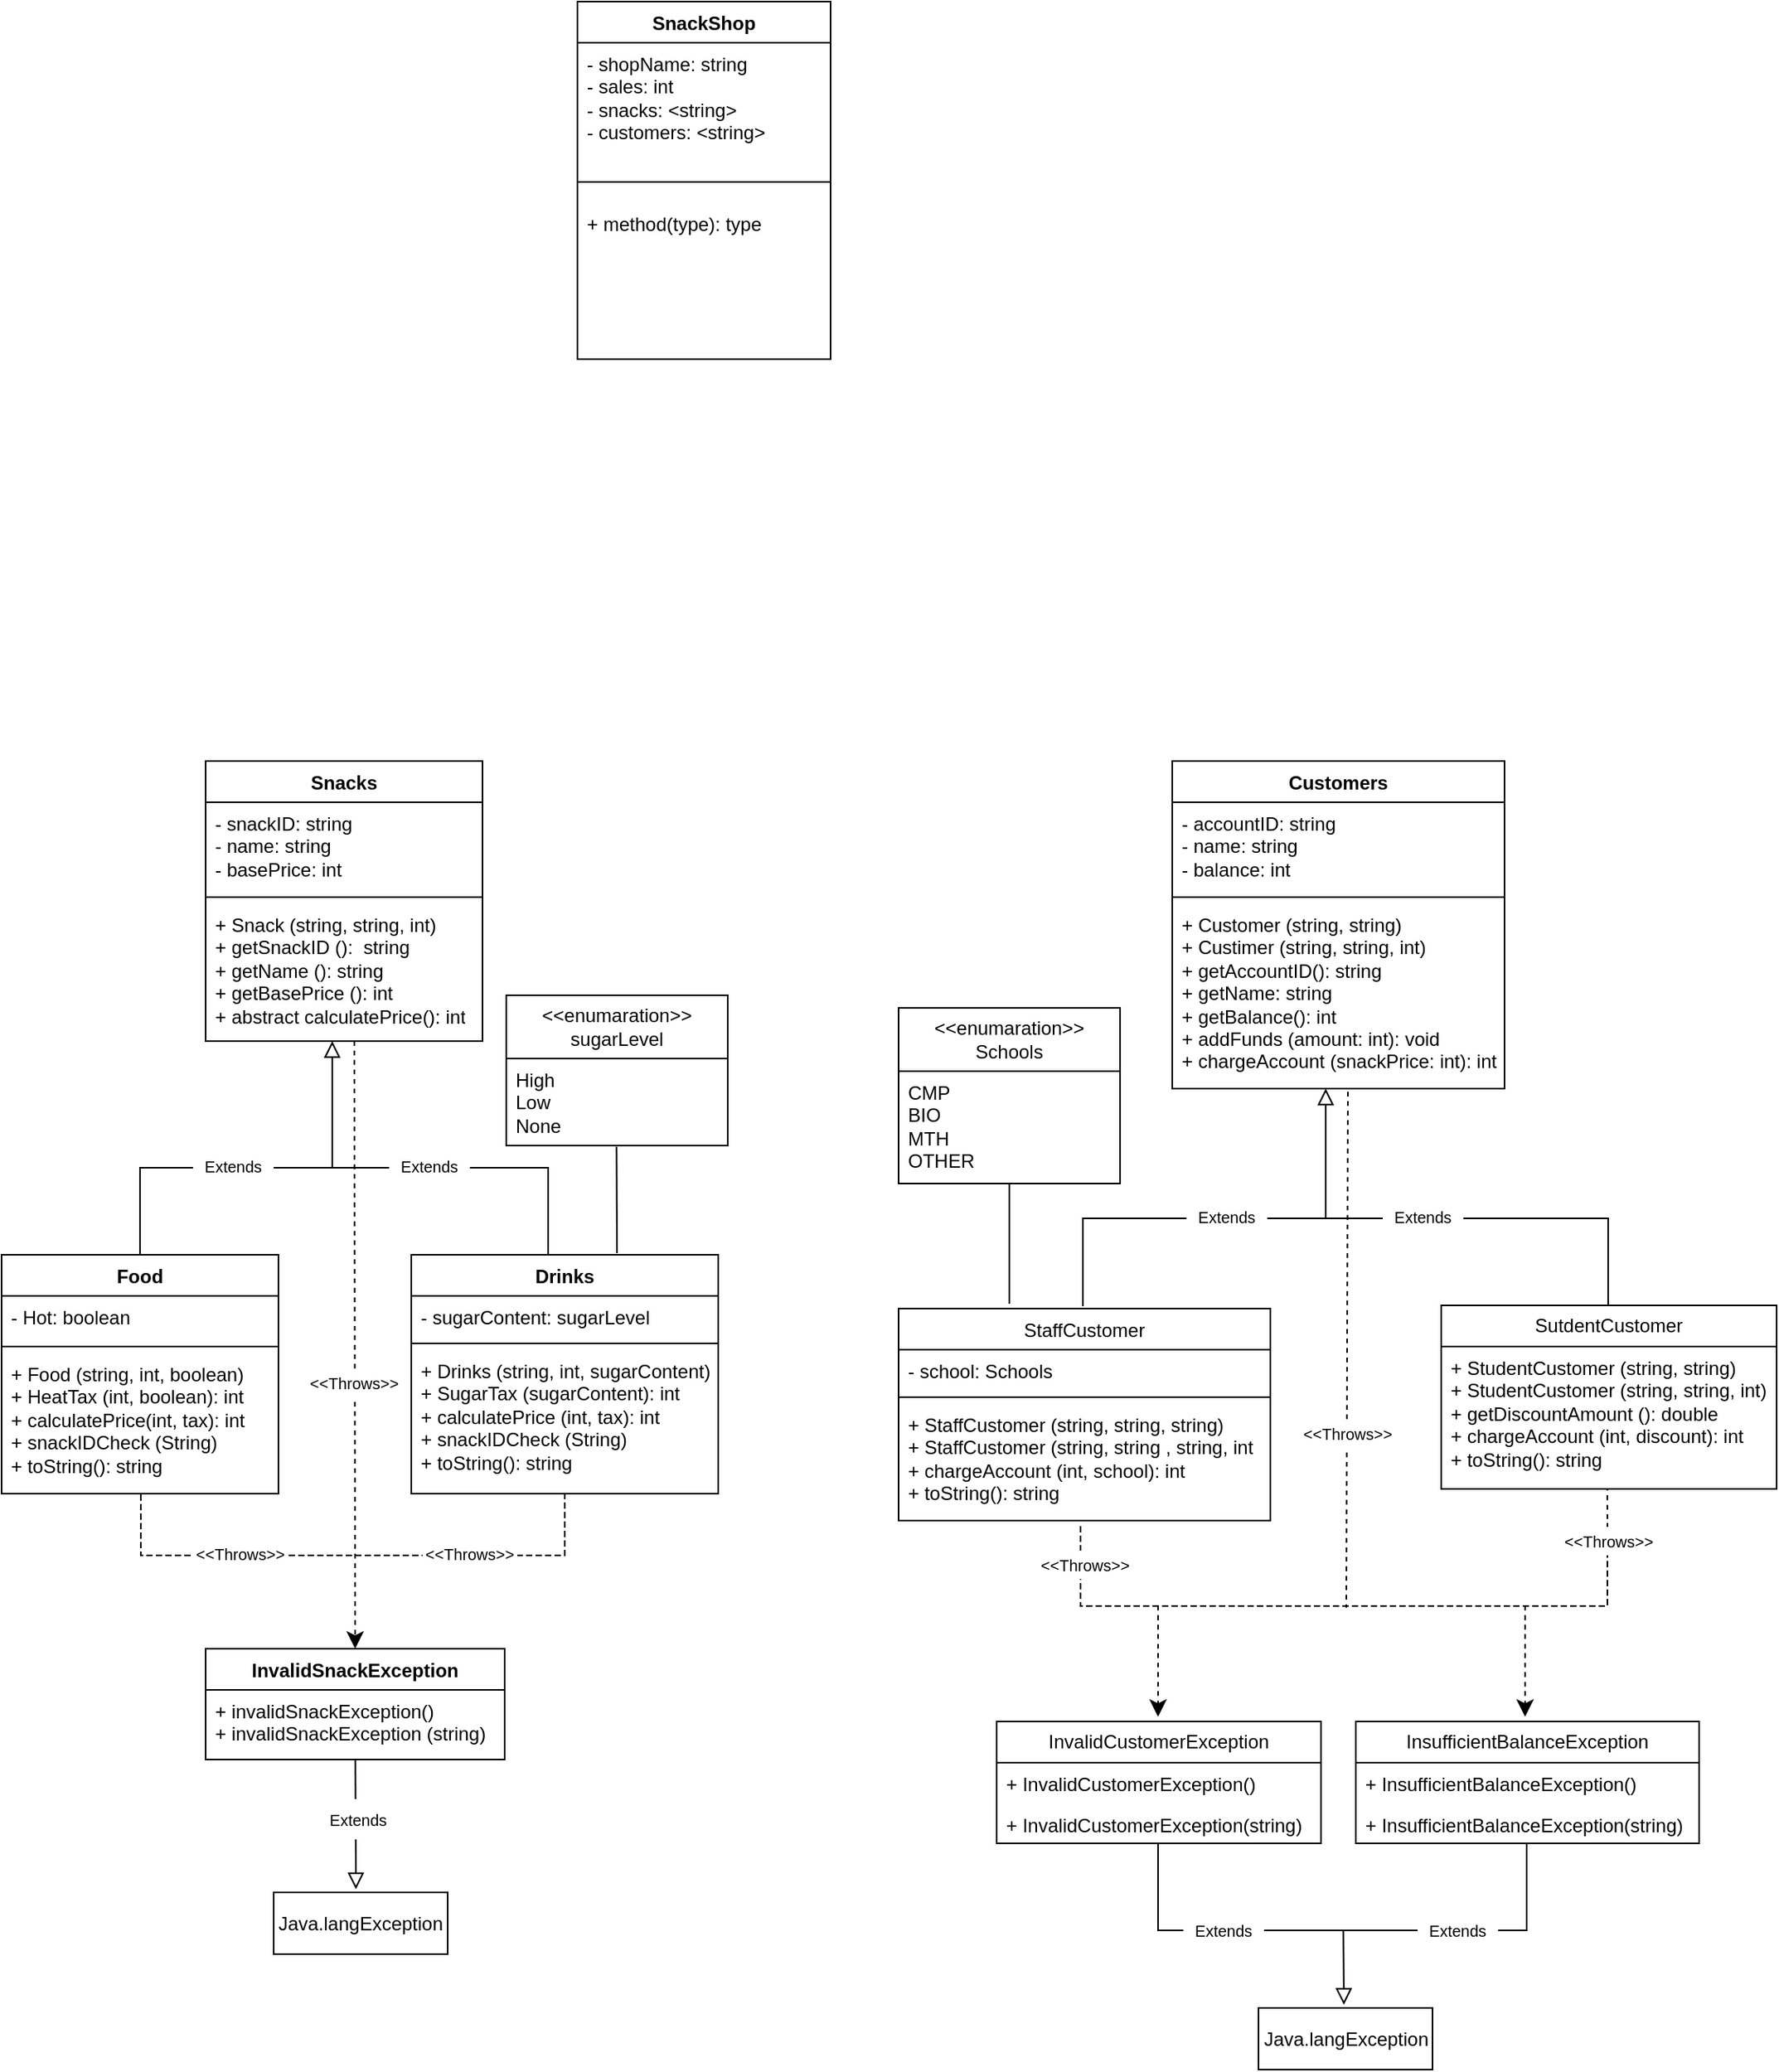 <mxfile version="24.2.3" type="github">
  <diagram name="Page-1" id="tVBM0BkGy3Blwydw3Kbp">
    <mxGraphModel dx="1564" dy="913" grid="0" gridSize="10" guides="1" tooltips="1" connect="1" arrows="1" fold="1" page="0" pageScale="1" pageWidth="850" pageHeight="1100" math="0" shadow="0">
      <root>
        <mxCell id="0" />
        <mxCell id="1" parent="0" />
        <mxCell id="iGVqIpidSkLBgFhA71UM-49" value="SnackShop" style="swimlane;fontStyle=1;align=center;verticalAlign=top;childLayout=stackLayout;horizontal=1;startSize=26;horizontalStack=0;resizeParent=1;resizeParentMax=0;resizeLast=0;collapsible=1;marginBottom=0;whiteSpace=wrap;html=1;" vertex="1" parent="1">
          <mxGeometry x="563" y="213" width="160" height="226" as="geometry" />
        </mxCell>
        <mxCell id="iGVqIpidSkLBgFhA71UM-50" value="- shopName: string&lt;div&gt;- sales: int&lt;/div&gt;&lt;div&gt;- snacks: &amp;lt;string&amp;gt;&lt;/div&gt;&lt;div&gt;- customers: &amp;lt;string&amp;gt;&lt;/div&gt;" style="text;strokeColor=none;fillColor=none;align=left;verticalAlign=top;spacingLeft=4;spacingRight=4;overflow=hidden;rotatable=0;points=[[0,0.5],[1,0.5]];portConstraint=eastwest;whiteSpace=wrap;html=1;" vertex="1" parent="iGVqIpidSkLBgFhA71UM-49">
          <mxGeometry y="26" width="160" height="75" as="geometry" />
        </mxCell>
        <mxCell id="iGVqIpidSkLBgFhA71UM-51" value="" style="line;strokeWidth=1;fillColor=none;align=left;verticalAlign=middle;spacingTop=-1;spacingLeft=3;spacingRight=3;rotatable=0;labelPosition=right;points=[];portConstraint=eastwest;strokeColor=inherit;" vertex="1" parent="iGVqIpidSkLBgFhA71UM-49">
          <mxGeometry y="101" width="160" height="26" as="geometry" />
        </mxCell>
        <mxCell id="iGVqIpidSkLBgFhA71UM-52" value="+ method(type): type" style="text;strokeColor=none;fillColor=none;align=left;verticalAlign=top;spacingLeft=4;spacingRight=4;overflow=hidden;rotatable=0;points=[[0,0.5],[1,0.5]];portConstraint=eastwest;whiteSpace=wrap;html=1;" vertex="1" parent="iGVqIpidSkLBgFhA71UM-49">
          <mxGeometry y="127" width="160" height="99" as="geometry" />
        </mxCell>
        <mxCell id="iGVqIpidSkLBgFhA71UM-138" value="" style="group" vertex="1" connectable="0" parent="1">
          <mxGeometry x="766" y="693" width="555" height="827" as="geometry" />
        </mxCell>
        <mxCell id="iGVqIpidSkLBgFhA71UM-27" value="Customers" style="swimlane;fontStyle=1;align=center;verticalAlign=top;childLayout=stackLayout;horizontal=1;startSize=26;horizontalStack=0;resizeParent=1;resizeParentMax=0;resizeLast=0;collapsible=1;marginBottom=0;whiteSpace=wrap;html=1;" vertex="1" parent="iGVqIpidSkLBgFhA71UM-138">
          <mxGeometry x="173" width="210" height="207" as="geometry" />
        </mxCell>
        <mxCell id="iGVqIpidSkLBgFhA71UM-28" value="- accountID: string&lt;div&gt;- name: string&lt;/div&gt;&lt;div&gt;- balance: int&lt;/div&gt;" style="text;strokeColor=none;fillColor=none;align=left;verticalAlign=top;spacingLeft=4;spacingRight=4;overflow=hidden;rotatable=0;points=[[0,0.5],[1,0.5]];portConstraint=eastwest;whiteSpace=wrap;html=1;" vertex="1" parent="iGVqIpidSkLBgFhA71UM-27">
          <mxGeometry y="26" width="210" height="56" as="geometry" />
        </mxCell>
        <mxCell id="iGVqIpidSkLBgFhA71UM-29" value="" style="line;strokeWidth=1;fillColor=none;align=left;verticalAlign=middle;spacingTop=-1;spacingLeft=3;spacingRight=3;rotatable=0;labelPosition=right;points=[];portConstraint=eastwest;strokeColor=inherit;" vertex="1" parent="iGVqIpidSkLBgFhA71UM-27">
          <mxGeometry y="82" width="210" height="8" as="geometry" />
        </mxCell>
        <mxCell id="iGVqIpidSkLBgFhA71UM-30" value="+ Customer (string, string)&lt;div&gt;+ Custimer (string, string, int)&lt;/div&gt;&lt;div&gt;+ getAccountID(): string&lt;/div&gt;&lt;div&gt;+ getName: string&lt;/div&gt;&lt;div&gt;+ getBalance(): int&lt;/div&gt;&lt;div&gt;+ addFunds (amount: int): void&lt;/div&gt;&lt;div&gt;+ chargeAccount (snackPrice: int): int&lt;/div&gt;" style="text;strokeColor=none;fillColor=none;align=left;verticalAlign=top;spacingLeft=4;spacingRight=4;overflow=hidden;rotatable=0;points=[[0,0.5],[1,0.5]];portConstraint=eastwest;whiteSpace=wrap;html=1;" vertex="1" parent="iGVqIpidSkLBgFhA71UM-27">
          <mxGeometry y="90" width="210" height="117" as="geometry" />
        </mxCell>
        <mxCell id="iGVqIpidSkLBgFhA71UM-31" value="SutdentCustomer" style="swimlane;fontStyle=0;childLayout=stackLayout;horizontal=1;startSize=26;fillColor=none;horizontalStack=0;resizeParent=1;resizeParentMax=0;resizeLast=0;collapsible=1;marginBottom=0;whiteSpace=wrap;html=1;" vertex="1" parent="iGVqIpidSkLBgFhA71UM-138">
          <mxGeometry x="343" y="344" width="212" height="116" as="geometry" />
        </mxCell>
        <mxCell id="iGVqIpidSkLBgFhA71UM-32" value="+ StudentCustomer (string, string)&lt;div&gt;+ StudentCustomer (string, string, int)&lt;br&gt;&lt;/div&gt;&lt;div&gt;&lt;span style=&quot;background-color: initial;&quot;&gt;+ getDiscountAmount (): double&lt;/span&gt;&lt;br&gt;&lt;/div&gt;&lt;div&gt;&lt;div&gt;+ chargeAccount (int, discount): int&lt;br&gt;&lt;/div&gt;&lt;/div&gt;&lt;div&gt;+ toString(): string&lt;/div&gt;" style="text;strokeColor=none;fillColor=none;align=left;verticalAlign=top;spacingLeft=4;spacingRight=4;overflow=hidden;rotatable=0;points=[[0,0.5],[1,0.5]];portConstraint=eastwest;whiteSpace=wrap;html=1;" vertex="1" parent="iGVqIpidSkLBgFhA71UM-31">
          <mxGeometry y="26" width="212" height="90" as="geometry" />
        </mxCell>
        <mxCell id="iGVqIpidSkLBgFhA71UM-33" value="&lt;span style=&quot;font-weight: 400;&quot;&gt;StaffCustomer&lt;/span&gt;" style="swimlane;fontStyle=1;align=center;verticalAlign=top;childLayout=stackLayout;horizontal=1;startSize=26;horizontalStack=0;resizeParent=1;resizeParentMax=0;resizeLast=0;collapsible=1;marginBottom=0;whiteSpace=wrap;html=1;" vertex="1" parent="iGVqIpidSkLBgFhA71UM-138">
          <mxGeometry y="346" width="235" height="134" as="geometry" />
        </mxCell>
        <mxCell id="iGVqIpidSkLBgFhA71UM-34" value="- school: Schools" style="text;strokeColor=none;fillColor=none;align=left;verticalAlign=top;spacingLeft=4;spacingRight=4;overflow=hidden;rotatable=0;points=[[0,0.5],[1,0.5]];portConstraint=eastwest;whiteSpace=wrap;html=1;" vertex="1" parent="iGVqIpidSkLBgFhA71UM-33">
          <mxGeometry y="26" width="235" height="26" as="geometry" />
        </mxCell>
        <mxCell id="iGVqIpidSkLBgFhA71UM-35" value="" style="line;strokeWidth=1;fillColor=none;align=left;verticalAlign=middle;spacingTop=-1;spacingLeft=3;spacingRight=3;rotatable=0;labelPosition=right;points=[];portConstraint=eastwest;strokeColor=inherit;" vertex="1" parent="iGVqIpidSkLBgFhA71UM-33">
          <mxGeometry y="52" width="235" height="8" as="geometry" />
        </mxCell>
        <mxCell id="iGVqIpidSkLBgFhA71UM-36" value="+ StaffCustomer (string, string, string)&lt;div&gt;+ StaffCustomer (string, string , string, int&lt;br&gt;&lt;div&gt;&lt;span style=&quot;background-color: initial;&quot;&gt;+ chargeAccount (int, school): int&lt;/span&gt;&lt;br&gt;&lt;/div&gt;&lt;div&gt;&lt;span style=&quot;background-color: initial;&quot;&gt;+ toString(): string&lt;/span&gt;&lt;/div&gt;&lt;div&gt;&lt;br&gt;&lt;/div&gt;&lt;/div&gt;" style="text;strokeColor=none;fillColor=none;align=left;verticalAlign=top;spacingLeft=4;spacingRight=4;overflow=hidden;rotatable=0;points=[[0,0.5],[1,0.5]];portConstraint=eastwest;whiteSpace=wrap;html=1;" vertex="1" parent="iGVqIpidSkLBgFhA71UM-33">
          <mxGeometry y="60" width="235" height="74" as="geometry" />
        </mxCell>
        <mxCell id="iGVqIpidSkLBgFhA71UM-41" value="InvalidCustomerException" style="swimlane;fontStyle=0;childLayout=stackLayout;horizontal=1;startSize=26;fillColor=none;horizontalStack=0;resizeParent=1;resizeParentMax=0;resizeLast=0;collapsible=1;marginBottom=0;whiteSpace=wrap;html=1;" vertex="1" parent="iGVqIpidSkLBgFhA71UM-138">
          <mxGeometry x="62" y="607" width="205" height="77" as="geometry" />
        </mxCell>
        <mxCell id="iGVqIpidSkLBgFhA71UM-42" value="&lt;span style=&quot;text-align: center;&quot;&gt;+ InvalidCustomerException()&lt;/span&gt;" style="text;strokeColor=none;fillColor=none;align=left;verticalAlign=top;spacingLeft=4;spacingRight=4;overflow=hidden;rotatable=0;points=[[0,0.5],[1,0.5]];portConstraint=eastwest;whiteSpace=wrap;html=1;" vertex="1" parent="iGVqIpidSkLBgFhA71UM-41">
          <mxGeometry y="26" width="205" height="26" as="geometry" />
        </mxCell>
        <mxCell id="iGVqIpidSkLBgFhA71UM-43" value="&lt;span style=&quot;text-align: center;&quot;&gt;+ InvalidCustomerException(string)&lt;/span&gt;" style="text;strokeColor=none;fillColor=none;align=left;verticalAlign=top;spacingLeft=4;spacingRight=4;overflow=hidden;rotatable=0;points=[[0,0.5],[1,0.5]];portConstraint=eastwest;whiteSpace=wrap;html=1;" vertex="1" parent="iGVqIpidSkLBgFhA71UM-41">
          <mxGeometry y="52" width="205" height="25" as="geometry" />
        </mxCell>
        <mxCell id="iGVqIpidSkLBgFhA71UM-44" value="InsufficientBalanceException" style="swimlane;fontStyle=0;childLayout=stackLayout;horizontal=1;startSize=26;fillColor=none;horizontalStack=0;resizeParent=1;resizeParentMax=0;resizeLast=0;collapsible=1;marginBottom=0;whiteSpace=wrap;html=1;" vertex="1" parent="iGVqIpidSkLBgFhA71UM-138">
          <mxGeometry x="289" y="607" width="217" height="77" as="geometry" />
        </mxCell>
        <mxCell id="iGVqIpidSkLBgFhA71UM-45" value="&lt;span style=&quot;text-align: center;&quot;&gt;+&amp;nbsp;&lt;/span&gt;&lt;span style=&quot;text-align: center;&quot;&gt;InsufficientBalanceException()&lt;/span&gt;" style="text;strokeColor=none;fillColor=none;align=left;verticalAlign=top;spacingLeft=4;spacingRight=4;overflow=hidden;rotatable=0;points=[[0,0.5],[1,0.5]];portConstraint=eastwest;whiteSpace=wrap;html=1;" vertex="1" parent="iGVqIpidSkLBgFhA71UM-44">
          <mxGeometry y="26" width="217" height="26" as="geometry" />
        </mxCell>
        <mxCell id="iGVqIpidSkLBgFhA71UM-46" value="&lt;span style=&quot;text-align: center;&quot;&gt;+ InsufficientBalanceException(string)&lt;/span&gt;" style="text;strokeColor=none;fillColor=none;align=left;verticalAlign=top;spacingLeft=4;spacingRight=4;overflow=hidden;rotatable=0;points=[[0,0.5],[1,0.5]];portConstraint=eastwest;whiteSpace=wrap;html=1;" vertex="1" parent="iGVqIpidSkLBgFhA71UM-44">
          <mxGeometry y="52" width="217" height="25" as="geometry" />
        </mxCell>
        <mxCell id="iGVqIpidSkLBgFhA71UM-107" style="edgeStyle=none;curved=1;rounded=0;orthogonalLoop=1;jettySize=auto;html=1;exitX=0.75;exitY=0;exitDx=0;exitDy=0;fontSize=12;startSize=8;endSize=8;" edge="1" parent="iGVqIpidSkLBgFhA71UM-138">
          <mxGeometry relative="1" as="geometry">
            <mxPoint x="192.25" y="344" as="sourcePoint" />
            <mxPoint x="192.25" y="344" as="targetPoint" />
          </mxGeometry>
        </mxCell>
        <mxCell id="iGVqIpidSkLBgFhA71UM-111" value="" style="shape=partialRectangle;whiteSpace=wrap;html=1;bottom=1;right=1;left=1;top=0;fillColor=none;routingCenterX=-0.5;rotation=-180;" vertex="1" parent="iGVqIpidSkLBgFhA71UM-138">
          <mxGeometry x="116.5" y="289" width="332" height="55" as="geometry" />
        </mxCell>
        <mxCell id="iGVqIpidSkLBgFhA71UM-112" value="" style="endArrow=block;html=1;rounded=0;fontSize=12;startSize=8;endSize=8;curved=1;endFill=0;exitX=0.5;exitY=1;exitDx=0;exitDy=0;" edge="1" parent="iGVqIpidSkLBgFhA71UM-138">
          <mxGeometry width="50" height="50" relative="1" as="geometry">
            <mxPoint x="270" y="289" as="sourcePoint" />
            <mxPoint x="270" y="207" as="targetPoint" />
          </mxGeometry>
        </mxCell>
        <mxCell id="iGVqIpidSkLBgFhA71UM-113" value="&lt;font style=&quot;font-size: 10px;&quot;&gt;Extends&lt;/font&gt;" style="text;html=1;align=center;verticalAlign=middle;whiteSpace=wrap;rounded=0;fontSize=10;fillColor=default;" vertex="1" parent="iGVqIpidSkLBgFhA71UM-138">
          <mxGeometry x="306" y="275" width="51" height="25.5" as="geometry" />
        </mxCell>
        <mxCell id="iGVqIpidSkLBgFhA71UM-114" value="&lt;font style=&quot;font-size: 10px;&quot;&gt;Extends&lt;/font&gt;" style="text;html=1;align=center;verticalAlign=middle;whiteSpace=wrap;rounded=0;fontSize=10;fillColor=default;" vertex="1" parent="iGVqIpidSkLBgFhA71UM-138">
          <mxGeometry x="182" y="275" width="51" height="25.5" as="geometry" />
        </mxCell>
        <mxCell id="iGVqIpidSkLBgFhA71UM-117" value="" style="shape=partialRectangle;whiteSpace=wrap;html=1;bottom=1;right=1;left=1;top=0;fillColor=none;routingCenterX=-0.5;rotation=0;dashed=1;" vertex="1" parent="iGVqIpidSkLBgFhA71UM-138">
          <mxGeometry x="115" y="482" width="333" height="52" as="geometry" />
        </mxCell>
        <mxCell id="iGVqIpidSkLBgFhA71UM-118" value="" style="endArrow=none;html=1;rounded=0;fontSize=12;startSize=8;endSize=8;curved=1;dashed=1;endFill=0;" edge="1" parent="iGVqIpidSkLBgFhA71UM-138">
          <mxGeometry width="50" height="50" relative="1" as="geometry">
            <mxPoint x="284" y="209" as="sourcePoint" />
            <mxPoint x="283" y="535" as="targetPoint" />
          </mxGeometry>
        </mxCell>
        <mxCell id="iGVqIpidSkLBgFhA71UM-119" value="&amp;lt;&amp;lt;Throws&amp;gt;&amp;gt;" style="text;html=1;align=center;verticalAlign=middle;whiteSpace=wrap;rounded=0;fontSize=10;fillColor=default;" vertex="1" parent="iGVqIpidSkLBgFhA71UM-138">
          <mxGeometry x="254" y="416" width="60" height="18" as="geometry" />
        </mxCell>
        <mxCell id="iGVqIpidSkLBgFhA71UM-120" value="&amp;lt;&amp;lt;Throws&amp;gt;&amp;gt;" style="text;html=1;align=center;verticalAlign=middle;whiteSpace=wrap;rounded=0;fontSize=10;fillColor=default;" vertex="1" parent="iGVqIpidSkLBgFhA71UM-138">
          <mxGeometry x="87.5" y="499" width="60" height="18" as="geometry" />
        </mxCell>
        <mxCell id="iGVqIpidSkLBgFhA71UM-121" value="&amp;lt;&amp;lt;Throws&amp;gt;&amp;gt;" style="text;html=1;align=center;verticalAlign=middle;whiteSpace=wrap;rounded=0;fontSize=10;fillColor=default;" vertex="1" parent="iGVqIpidSkLBgFhA71UM-138">
          <mxGeometry x="419" y="484" width="60" height="18" as="geometry" />
        </mxCell>
        <mxCell id="iGVqIpidSkLBgFhA71UM-122" value="" style="endArrow=block;html=1;rounded=0;fontSize=12;startSize=8;endSize=8;curved=1;endFill=0;" edge="1" parent="iGVqIpidSkLBgFhA71UM-138">
          <mxGeometry width="50" height="50" relative="1" as="geometry">
            <mxPoint x="281.13" y="739" as="sourcePoint" />
            <mxPoint x="281.5" y="786" as="targetPoint" />
          </mxGeometry>
        </mxCell>
        <mxCell id="iGVqIpidSkLBgFhA71UM-123" value="Java.langException" style="html=1;whiteSpace=wrap;" vertex="1" parent="iGVqIpidSkLBgFhA71UM-138">
          <mxGeometry x="227.5" y="788" width="110" height="39" as="geometry" />
        </mxCell>
        <mxCell id="iGVqIpidSkLBgFhA71UM-126" value="&amp;lt;&amp;lt;enumaration&amp;gt;&amp;gt;&lt;div&gt;Schools&lt;/div&gt;" style="swimlane;fontStyle=0;childLayout=stackLayout;horizontal=1;startSize=40;fillColor=none;horizontalStack=0;resizeParent=1;resizeParentMax=0;resizeLast=0;collapsible=1;marginBottom=0;whiteSpace=wrap;html=1;" vertex="1" parent="iGVqIpidSkLBgFhA71UM-138">
          <mxGeometry y="156" width="140" height="111" as="geometry" />
        </mxCell>
        <mxCell id="iGVqIpidSkLBgFhA71UM-127" value="CMP&lt;div&gt;BIO&lt;br&gt;MTH&lt;br&gt;OTHER&lt;/div&gt;" style="text;strokeColor=none;fillColor=none;align=left;verticalAlign=top;spacingLeft=4;spacingRight=4;overflow=hidden;rotatable=0;points=[[0,0.5],[1,0.5]];portConstraint=eastwest;whiteSpace=wrap;html=1;" vertex="1" parent="iGVqIpidSkLBgFhA71UM-126">
          <mxGeometry y="40" width="140" height="71" as="geometry" />
        </mxCell>
        <mxCell id="iGVqIpidSkLBgFhA71UM-128" value="" style="endArrow=none;html=1;rounded=0;fontSize=12;startSize=8;endSize=8;curved=0;" edge="1" parent="iGVqIpidSkLBgFhA71UM-138" source="iGVqIpidSkLBgFhA71UM-127">
          <mxGeometry width="50" height="50" relative="1" as="geometry">
            <mxPoint x="70" y="293" as="sourcePoint" />
            <mxPoint x="70" y="343" as="targetPoint" />
            <Array as="points">
              <mxPoint x="70" y="315" />
            </Array>
          </mxGeometry>
        </mxCell>
        <mxCell id="iGVqIpidSkLBgFhA71UM-129" value="" style="endArrow=none;dashed=1;html=1;rounded=0;fontSize=12;startSize=8;endSize=8;curved=1;entryX=0.495;entryY=1.003;entryDx=0;entryDy=0;entryPerimeter=0;" edge="1" parent="iGVqIpidSkLBgFhA71UM-138" target="iGVqIpidSkLBgFhA71UM-32">
          <mxGeometry width="50" height="50" relative="1" as="geometry">
            <mxPoint x="448" y="479" as="sourcePoint" />
            <mxPoint x="448" y="467" as="targetPoint" />
          </mxGeometry>
        </mxCell>
        <mxCell id="iGVqIpidSkLBgFhA71UM-130" value="" style="endArrow=classic;html=1;rounded=0;fontSize=12;startSize=8;endSize=8;curved=1;dashed=1;" edge="1" parent="iGVqIpidSkLBgFhA71UM-138">
          <mxGeometry width="50" height="50" relative="1" as="geometry">
            <mxPoint x="164" y="534" as="sourcePoint" />
            <mxPoint x="164" y="604" as="targetPoint" />
          </mxGeometry>
        </mxCell>
        <mxCell id="iGVqIpidSkLBgFhA71UM-131" value="" style="endArrow=classic;html=1;rounded=0;fontSize=12;startSize=8;endSize=8;curved=1;dashed=1;" edge="1" parent="iGVqIpidSkLBgFhA71UM-138">
          <mxGeometry width="50" height="50" relative="1" as="geometry">
            <mxPoint x="396" y="534" as="sourcePoint" />
            <mxPoint x="396" y="604" as="targetPoint" />
          </mxGeometry>
        </mxCell>
        <mxCell id="iGVqIpidSkLBgFhA71UM-134" value="" style="shape=partialRectangle;whiteSpace=wrap;html=1;bottom=1;right=1;left=1;top=0;fillColor=none;routingCenterX=-0.5;rotation=0;" vertex="1" parent="iGVqIpidSkLBgFhA71UM-138">
          <mxGeometry x="164" y="684" width="233" height="55" as="geometry" />
        </mxCell>
        <mxCell id="iGVqIpidSkLBgFhA71UM-136" value="&lt;font style=&quot;font-size: 10px;&quot;&gt;Extends&lt;/font&gt;" style="text;html=1;align=center;verticalAlign=middle;whiteSpace=wrap;rounded=0;fontSize=10;fillColor=default;" vertex="1" parent="iGVqIpidSkLBgFhA71UM-138">
          <mxGeometry x="180" y="726" width="51" height="25.5" as="geometry" />
        </mxCell>
        <mxCell id="iGVqIpidSkLBgFhA71UM-137" value="&lt;font style=&quot;font-size: 10px;&quot;&gt;Extends&lt;/font&gt;" style="text;html=1;align=center;verticalAlign=middle;whiteSpace=wrap;rounded=0;fontSize=10;fillColor=default;" vertex="1" parent="iGVqIpidSkLBgFhA71UM-138">
          <mxGeometry x="328" y="726" width="51" height="25.5" as="geometry" />
        </mxCell>
        <mxCell id="iGVqIpidSkLBgFhA71UM-139" value="" style="group" vertex="1" connectable="0" parent="1">
          <mxGeometry x="199" y="693" width="459" height="754" as="geometry" />
        </mxCell>
        <mxCell id="iGVqIpidSkLBgFhA71UM-9" value="Snacks" style="swimlane;fontStyle=1;align=center;verticalAlign=top;childLayout=stackLayout;horizontal=1;startSize=26;horizontalStack=0;resizeParent=1;resizeParentMax=0;resizeLast=0;collapsible=1;marginBottom=0;whiteSpace=wrap;html=1;" vertex="1" parent="iGVqIpidSkLBgFhA71UM-139">
          <mxGeometry x="129" width="175" height="177" as="geometry" />
        </mxCell>
        <mxCell id="iGVqIpidSkLBgFhA71UM-10" value="- snackID: string&lt;div&gt;- name: string&lt;/div&gt;&lt;div&gt;- basePrice: int&lt;/div&gt;" style="text;strokeColor=none;fillColor=none;align=left;verticalAlign=top;spacingLeft=4;spacingRight=4;overflow=hidden;rotatable=0;points=[[0,0.5],[1,0.5]];portConstraint=eastwest;whiteSpace=wrap;html=1;" vertex="1" parent="iGVqIpidSkLBgFhA71UM-9">
          <mxGeometry y="26" width="175" height="56" as="geometry" />
        </mxCell>
        <mxCell id="iGVqIpidSkLBgFhA71UM-11" value="" style="line;strokeWidth=1;fillColor=none;align=left;verticalAlign=middle;spacingTop=-1;spacingLeft=3;spacingRight=3;rotatable=0;labelPosition=right;points=[];portConstraint=eastwest;strokeColor=inherit;" vertex="1" parent="iGVqIpidSkLBgFhA71UM-9">
          <mxGeometry y="82" width="175" height="8" as="geometry" />
        </mxCell>
        <mxCell id="iGVqIpidSkLBgFhA71UM-12" value="+ Snack (string, string, int)&lt;div&gt;+ getSnackID ():&amp;nbsp; string&lt;/div&gt;&lt;div&gt;+ getName (): string&lt;/div&gt;&lt;div&gt;+ getBasePrice (): int&lt;br&gt;&lt;div&gt;+ abstract calculatePrice(): int&lt;/div&gt;&lt;/div&gt;" style="text;strokeColor=none;fillColor=none;align=left;verticalAlign=top;spacingLeft=4;spacingRight=4;overflow=hidden;rotatable=0;points=[[0,0.5],[1,0.5]];portConstraint=eastwest;whiteSpace=wrap;html=1;" vertex="1" parent="iGVqIpidSkLBgFhA71UM-9">
          <mxGeometry y="90" width="175" height="87" as="geometry" />
        </mxCell>
        <mxCell id="iGVqIpidSkLBgFhA71UM-13" value="Food" style="swimlane;fontStyle=1;align=center;verticalAlign=top;childLayout=stackLayout;horizontal=1;startSize=26;horizontalStack=0;resizeParent=1;resizeParentMax=0;resizeLast=0;collapsible=1;marginBottom=0;whiteSpace=wrap;html=1;" vertex="1" parent="iGVqIpidSkLBgFhA71UM-139">
          <mxGeometry y="312" width="175" height="151" as="geometry" />
        </mxCell>
        <mxCell id="iGVqIpidSkLBgFhA71UM-14" value="- Hot: boolean" style="text;strokeColor=none;fillColor=none;align=left;verticalAlign=top;spacingLeft=4;spacingRight=4;overflow=hidden;rotatable=0;points=[[0,0.5],[1,0.5]];portConstraint=eastwest;whiteSpace=wrap;html=1;" vertex="1" parent="iGVqIpidSkLBgFhA71UM-13">
          <mxGeometry y="26" width="175" height="28" as="geometry" />
        </mxCell>
        <mxCell id="iGVqIpidSkLBgFhA71UM-15" value="" style="line;strokeWidth=1;fillColor=none;align=left;verticalAlign=middle;spacingTop=-1;spacingLeft=3;spacingRight=3;rotatable=0;labelPosition=right;points=[];portConstraint=eastwest;strokeColor=inherit;" vertex="1" parent="iGVqIpidSkLBgFhA71UM-13">
          <mxGeometry y="54" width="175" height="8" as="geometry" />
        </mxCell>
        <mxCell id="iGVqIpidSkLBgFhA71UM-16" value="+ Food (string, int, boolean)&lt;div&gt;&lt;div&gt;+ HeatTax (int, boolean): int&lt;/div&gt;&lt;div&gt;+ calculatePrice(int, tax): int&lt;br&gt;&lt;/div&gt;&lt;/div&gt;&lt;div&gt;+ snackIDCheck (String)&lt;/div&gt;&lt;div&gt;+ toString(): string&lt;/div&gt;" style="text;strokeColor=none;fillColor=none;align=left;verticalAlign=top;spacingLeft=4;spacingRight=4;overflow=hidden;rotatable=0;points=[[0,0.5],[1,0.5]];portConstraint=eastwest;whiteSpace=wrap;html=1;spacing=2;" vertex="1" parent="iGVqIpidSkLBgFhA71UM-13">
          <mxGeometry y="62" width="175" height="89" as="geometry" />
        </mxCell>
        <mxCell id="iGVqIpidSkLBgFhA71UM-17" value="Drinks" style="swimlane;fontStyle=1;align=center;verticalAlign=top;childLayout=stackLayout;horizontal=1;startSize=26;horizontalStack=0;resizeParent=1;resizeParentMax=0;resizeLast=0;collapsible=1;marginBottom=0;whiteSpace=wrap;html=1;spacingBottom=-2;" vertex="1" parent="iGVqIpidSkLBgFhA71UM-139">
          <mxGeometry x="259" y="312" width="194" height="151" as="geometry" />
        </mxCell>
        <mxCell id="iGVqIpidSkLBgFhA71UM-18" value="- sugarContent: sugarLevel" style="text;strokeColor=none;fillColor=none;align=left;verticalAlign=top;spacingLeft=4;spacingRight=4;overflow=hidden;rotatable=0;points=[[0,0.5],[1,0.5]];portConstraint=eastwest;whiteSpace=wrap;html=1;" vertex="1" parent="iGVqIpidSkLBgFhA71UM-17">
          <mxGeometry y="26" width="194" height="26" as="geometry" />
        </mxCell>
        <mxCell id="iGVqIpidSkLBgFhA71UM-19" value="" style="line;strokeWidth=1;fillColor=none;align=left;verticalAlign=middle;spacingTop=-1;spacingLeft=3;spacingRight=3;rotatable=0;labelPosition=right;points=[];portConstraint=eastwest;strokeColor=inherit;" vertex="1" parent="iGVqIpidSkLBgFhA71UM-17">
          <mxGeometry y="52" width="194" height="8" as="geometry" />
        </mxCell>
        <mxCell id="iGVqIpidSkLBgFhA71UM-20" value="+ Drinks (string, int, sugarContent)&lt;div&gt;&lt;span style=&quot;background-color: initial;&quot;&gt;+ SugarTax (sugarContent): int&lt;/span&gt;&lt;br&gt;&lt;/div&gt;&lt;div&gt;&lt;span style=&quot;background-color: initial;&quot;&gt;+&amp;nbsp;&lt;/span&gt;&lt;span style=&quot;background-color: initial;&quot;&gt;calculatePrice (int, tax): int&lt;/span&gt;&lt;/div&gt;&lt;div&gt;&lt;div&gt;+ snackIDCheck (String)&lt;/div&gt;&lt;div&gt;+ toString(): string&lt;/div&gt;&lt;/div&gt;" style="text;strokeColor=none;fillColor=none;align=left;verticalAlign=top;spacingLeft=4;spacingRight=4;overflow=hidden;rotatable=0;points=[[0,0.5],[1,0.5]];portConstraint=eastwest;whiteSpace=wrap;html=1;spacingBottom=0;spacingTop=0;" vertex="1" parent="iGVqIpidSkLBgFhA71UM-17">
          <mxGeometry y="60" width="194" height="91" as="geometry" />
        </mxCell>
        <mxCell id="iGVqIpidSkLBgFhA71UM-21" style="edgeStyle=none;curved=1;rounded=0;orthogonalLoop=1;jettySize=auto;html=1;exitX=0.75;exitY=0;exitDx=0;exitDy=0;fontSize=12;startSize=8;endSize=8;" edge="1" parent="iGVqIpidSkLBgFhA71UM-139" source="iGVqIpidSkLBgFhA71UM-13" target="iGVqIpidSkLBgFhA71UM-13">
          <mxGeometry relative="1" as="geometry" />
        </mxCell>
        <mxCell id="iGVqIpidSkLBgFhA71UM-63" value="&amp;lt;&amp;lt;enumaration&amp;gt;&amp;gt;&lt;div&gt;sugarLevel&lt;/div&gt;" style="swimlane;fontStyle=0;childLayout=stackLayout;horizontal=1;startSize=40;fillColor=none;horizontalStack=0;resizeParent=1;resizeParentMax=0;resizeLast=0;collapsible=1;marginBottom=0;whiteSpace=wrap;html=1;" vertex="1" parent="iGVqIpidSkLBgFhA71UM-139">
          <mxGeometry x="319" y="148" width="140" height="95" as="geometry" />
        </mxCell>
        <mxCell id="iGVqIpidSkLBgFhA71UM-64" value="High&lt;div&gt;Low&lt;/div&gt;&lt;div&gt;None&lt;/div&gt;" style="text;strokeColor=none;fillColor=none;align=left;verticalAlign=top;spacingLeft=4;spacingRight=4;overflow=hidden;rotatable=0;points=[[0,0.5],[1,0.5]];portConstraint=eastwest;whiteSpace=wrap;html=1;" vertex="1" parent="iGVqIpidSkLBgFhA71UM-63">
          <mxGeometry y="40" width="140" height="55" as="geometry" />
        </mxCell>
        <mxCell id="iGVqIpidSkLBgFhA71UM-67" value="" style="endArrow=none;html=1;rounded=0;fontSize=12;startSize=8;endSize=8;curved=0;exitX=0.498;exitY=1.013;exitDx=0;exitDy=0;exitPerimeter=0;" edge="1" parent="iGVqIpidSkLBgFhA71UM-139" source="iGVqIpidSkLBgFhA71UM-64">
          <mxGeometry width="50" height="50" relative="1" as="geometry">
            <mxPoint x="413" y="259" as="sourcePoint" />
            <mxPoint x="389" y="311" as="targetPoint" />
            <Array as="points" />
          </mxGeometry>
        </mxCell>
        <mxCell id="iGVqIpidSkLBgFhA71UM-69" value="" style="shape=partialRectangle;whiteSpace=wrap;html=1;bottom=1;right=1;left=1;top=0;fillColor=none;routingCenterX=-0.5;rotation=-180;" vertex="1" parent="iGVqIpidSkLBgFhA71UM-139">
          <mxGeometry x="87.5" y="257" width="258" height="55" as="geometry" />
        </mxCell>
        <mxCell id="iGVqIpidSkLBgFhA71UM-70" value="" style="endArrow=block;html=1;rounded=0;fontSize=12;startSize=8;endSize=8;curved=1;endFill=0;exitX=0.5;exitY=1;exitDx=0;exitDy=0;entryX=0.5;entryY=1;entryDx=0;entryDy=0;" edge="1" parent="iGVqIpidSkLBgFhA71UM-139">
          <mxGeometry width="50" height="50" relative="1" as="geometry">
            <mxPoint x="209" y="257" as="sourcePoint" />
            <mxPoint x="209" y="177" as="targetPoint" />
          </mxGeometry>
        </mxCell>
        <mxCell id="iGVqIpidSkLBgFhA71UM-72" value="&lt;font style=&quot;font-size: 10px;&quot;&gt;Extends&lt;/font&gt;" style="text;html=1;align=center;verticalAlign=middle;whiteSpace=wrap;rounded=0;fontSize=10;fillColor=default;" vertex="1" parent="iGVqIpidSkLBgFhA71UM-139">
          <mxGeometry x="245" y="243" width="51" height="25.5" as="geometry" />
        </mxCell>
        <mxCell id="iGVqIpidSkLBgFhA71UM-74" value="&lt;font style=&quot;font-size: 10px;&quot;&gt;Extends&lt;/font&gt;" style="text;html=1;align=center;verticalAlign=middle;whiteSpace=wrap;rounded=0;fontSize=10;fillColor=default;" vertex="1" parent="iGVqIpidSkLBgFhA71UM-139">
          <mxGeometry x="121" y="243" width="51" height="25.5" as="geometry" />
        </mxCell>
        <mxCell id="iGVqIpidSkLBgFhA71UM-76" value="InvalidSnackException" style="swimlane;fontStyle=1;align=center;verticalAlign=top;childLayout=stackLayout;horizontal=1;startSize=26;horizontalStack=0;resizeParent=1;resizeParentMax=0;resizeLast=0;collapsible=1;marginBottom=0;whiteSpace=wrap;html=1;" vertex="1" parent="iGVqIpidSkLBgFhA71UM-139">
          <mxGeometry x="129" y="561" width="189" height="70" as="geometry" />
        </mxCell>
        <mxCell id="iGVqIpidSkLBgFhA71UM-77" value="+ invalidSnackException()&lt;div&gt;+&amp;nbsp;&lt;span style=&quot;background-color: initial;&quot;&gt;invalidSnackException (string)&lt;/span&gt;&lt;/div&gt;" style="text;strokeColor=none;fillColor=none;align=left;verticalAlign=top;spacingLeft=4;spacingRight=4;overflow=hidden;rotatable=0;points=[[0,0.5],[1,0.5]];portConstraint=eastwest;whiteSpace=wrap;html=1;" vertex="1" parent="iGVqIpidSkLBgFhA71UM-76">
          <mxGeometry y="26" width="189" height="44" as="geometry" />
        </mxCell>
        <mxCell id="iGVqIpidSkLBgFhA71UM-84" value="" style="shape=partialRectangle;whiteSpace=wrap;html=1;bottom=1;right=1;left=1;top=0;fillColor=none;routingCenterX=-0.5;rotation=0;dashed=1;" vertex="1" parent="iGVqIpidSkLBgFhA71UM-139">
          <mxGeometry x="88" y="463" width="268" height="39" as="geometry" />
        </mxCell>
        <mxCell id="iGVqIpidSkLBgFhA71UM-87" value="" style="endArrow=classic;html=1;rounded=0;fontSize=12;startSize=8;endSize=8;curved=1;dashed=1;entryX=0.5;entryY=0;entryDx=0;entryDy=0;" edge="1" parent="iGVqIpidSkLBgFhA71UM-139" target="iGVqIpidSkLBgFhA71UM-76">
          <mxGeometry width="50" height="50" relative="1" as="geometry">
            <mxPoint x="223" y="177" as="sourcePoint" />
            <mxPoint x="223" y="401" as="targetPoint" />
          </mxGeometry>
        </mxCell>
        <mxCell id="iGVqIpidSkLBgFhA71UM-88" value="&amp;lt;&amp;lt;Throws&amp;gt;&amp;gt;" style="text;html=1;align=center;verticalAlign=middle;whiteSpace=wrap;rounded=0;fontSize=10;fillColor=default;" vertex="1" parent="iGVqIpidSkLBgFhA71UM-139">
          <mxGeometry x="193" y="384" width="60" height="18" as="geometry" />
        </mxCell>
        <mxCell id="iGVqIpidSkLBgFhA71UM-89" value="&amp;lt;&amp;lt;Throws&amp;gt;&amp;gt;" style="text;html=1;align=center;verticalAlign=middle;whiteSpace=wrap;rounded=0;fontSize=10;fillColor=default;" vertex="1" parent="iGVqIpidSkLBgFhA71UM-139">
          <mxGeometry x="121" y="492" width="60" height="18" as="geometry" />
        </mxCell>
        <mxCell id="iGVqIpidSkLBgFhA71UM-90" value="&amp;lt;&amp;lt;Throws&amp;gt;&amp;gt;" style="text;html=1;align=center;verticalAlign=middle;whiteSpace=wrap;rounded=0;fontSize=10;fillColor=default;" vertex="1" parent="iGVqIpidSkLBgFhA71UM-139">
          <mxGeometry x="266" y="492" width="60" height="18" as="geometry" />
        </mxCell>
        <mxCell id="iGVqIpidSkLBgFhA71UM-91" value="" style="endArrow=block;html=1;rounded=0;fontSize=12;startSize=8;endSize=8;curved=1;endFill=0;" edge="1" parent="iGVqIpidSkLBgFhA71UM-139">
          <mxGeometry width="50" height="50" relative="1" as="geometry">
            <mxPoint x="223.63" y="631" as="sourcePoint" />
            <mxPoint x="224" y="713" as="targetPoint" />
          </mxGeometry>
        </mxCell>
        <mxCell id="iGVqIpidSkLBgFhA71UM-94" value="Java.langException" style="html=1;whiteSpace=wrap;" vertex="1" parent="iGVqIpidSkLBgFhA71UM-139">
          <mxGeometry x="172" y="715" width="110" height="39" as="geometry" />
        </mxCell>
        <mxCell id="iGVqIpidSkLBgFhA71UM-132" value="&lt;font style=&quot;font-size: 10px;&quot;&gt;Extends&lt;/font&gt;" style="text;html=1;align=center;verticalAlign=middle;whiteSpace=wrap;rounded=0;fontSize=10;fillColor=default;" vertex="1" parent="iGVqIpidSkLBgFhA71UM-139">
          <mxGeometry x="199.5" y="656" width="51" height="25.5" as="geometry" />
        </mxCell>
      </root>
    </mxGraphModel>
  </diagram>
</mxfile>
